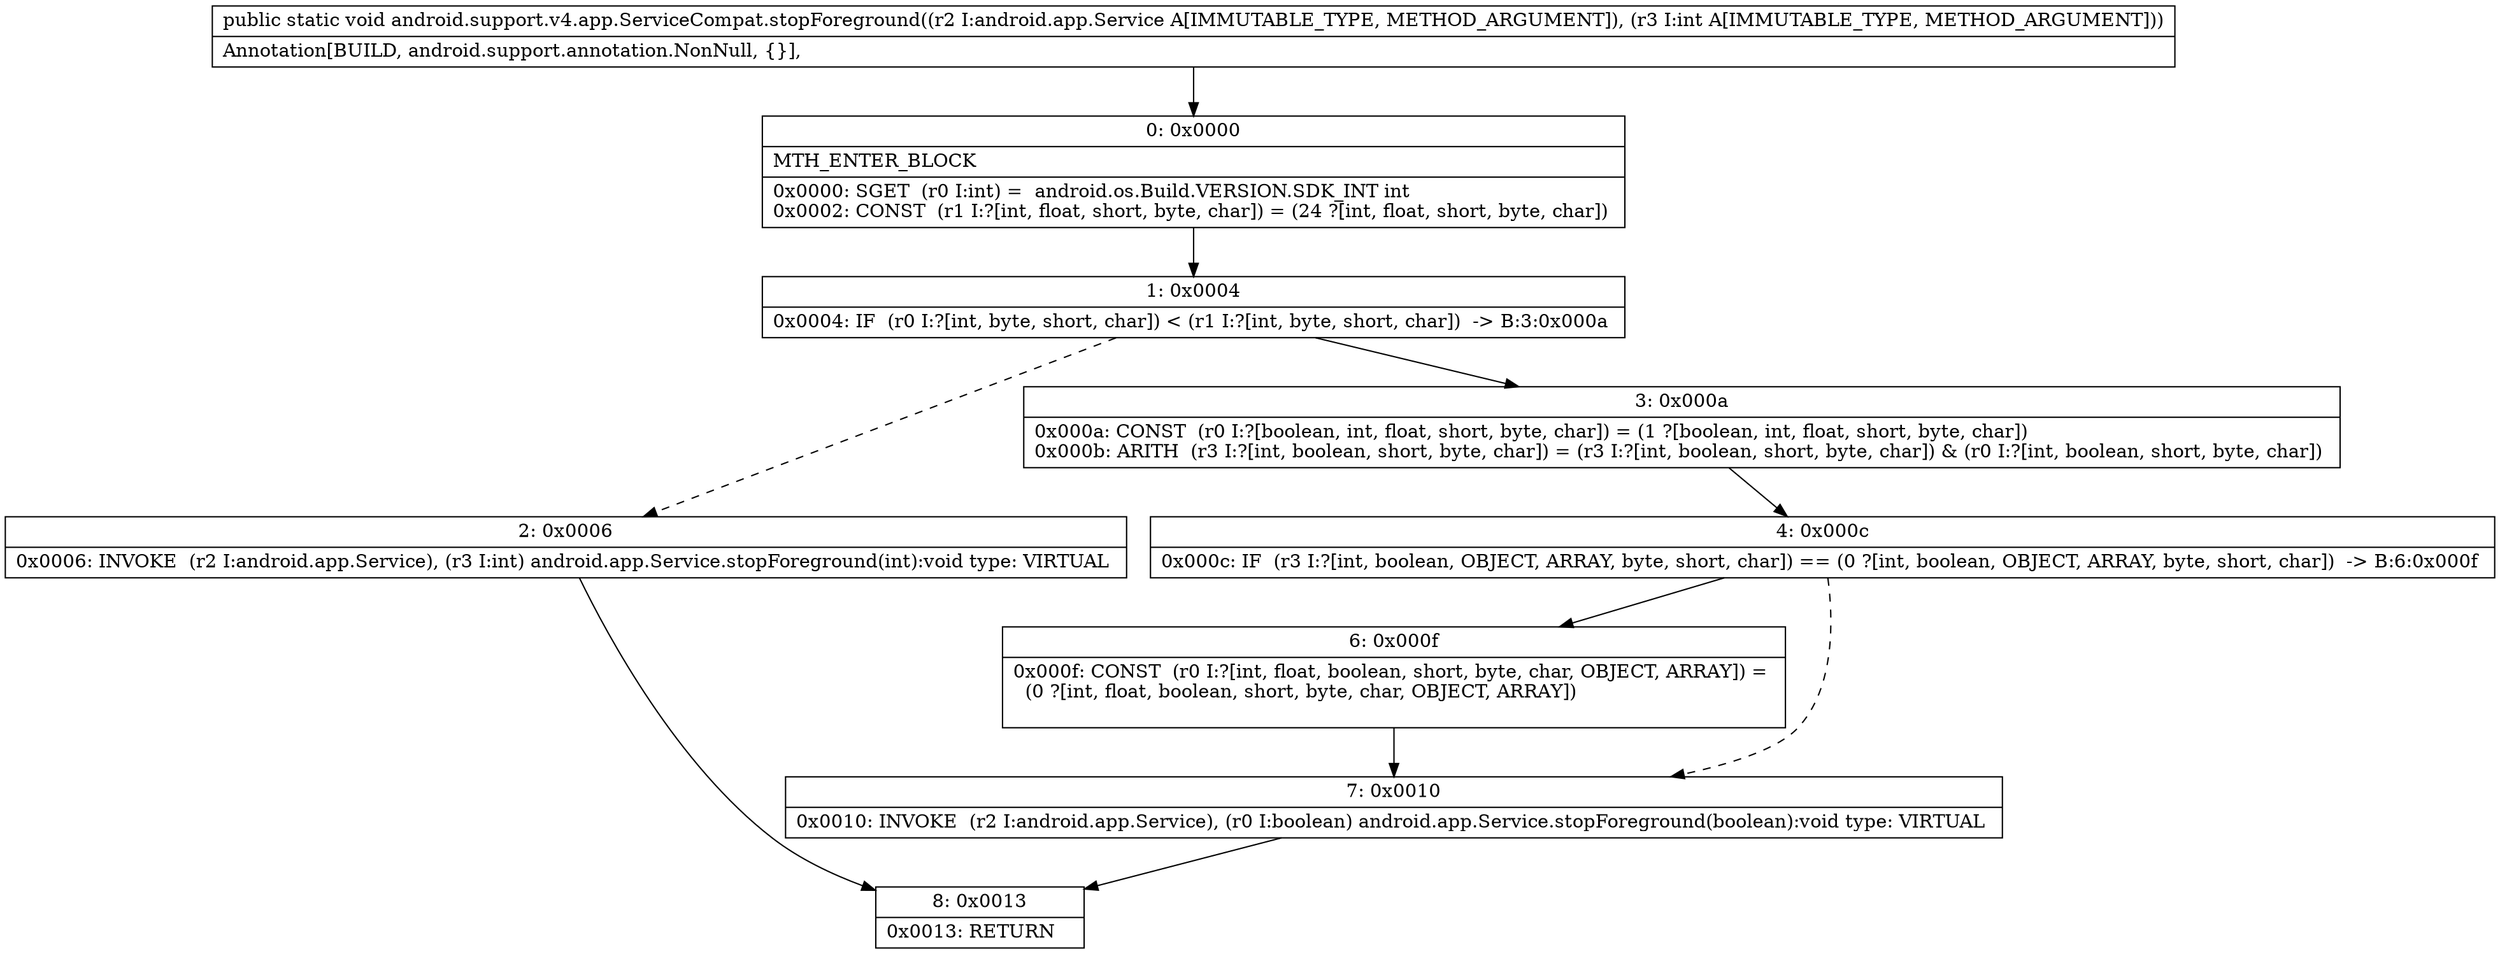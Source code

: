 digraph "CFG forandroid.support.v4.app.ServiceCompat.stopForeground(Landroid\/app\/Service;I)V" {
Node_0 [shape=record,label="{0\:\ 0x0000|MTH_ENTER_BLOCK\l|0x0000: SGET  (r0 I:int) =  android.os.Build.VERSION.SDK_INT int \l0x0002: CONST  (r1 I:?[int, float, short, byte, char]) = (24 ?[int, float, short, byte, char]) \l}"];
Node_1 [shape=record,label="{1\:\ 0x0004|0x0004: IF  (r0 I:?[int, byte, short, char]) \< (r1 I:?[int, byte, short, char])  \-\> B:3:0x000a \l}"];
Node_2 [shape=record,label="{2\:\ 0x0006|0x0006: INVOKE  (r2 I:android.app.Service), (r3 I:int) android.app.Service.stopForeground(int):void type: VIRTUAL \l}"];
Node_3 [shape=record,label="{3\:\ 0x000a|0x000a: CONST  (r0 I:?[boolean, int, float, short, byte, char]) = (1 ?[boolean, int, float, short, byte, char]) \l0x000b: ARITH  (r3 I:?[int, boolean, short, byte, char]) = (r3 I:?[int, boolean, short, byte, char]) & (r0 I:?[int, boolean, short, byte, char]) \l}"];
Node_4 [shape=record,label="{4\:\ 0x000c|0x000c: IF  (r3 I:?[int, boolean, OBJECT, ARRAY, byte, short, char]) == (0 ?[int, boolean, OBJECT, ARRAY, byte, short, char])  \-\> B:6:0x000f \l}"];
Node_6 [shape=record,label="{6\:\ 0x000f|0x000f: CONST  (r0 I:?[int, float, boolean, short, byte, char, OBJECT, ARRAY]) = \l  (0 ?[int, float, boolean, short, byte, char, OBJECT, ARRAY])\l \l}"];
Node_7 [shape=record,label="{7\:\ 0x0010|0x0010: INVOKE  (r2 I:android.app.Service), (r0 I:boolean) android.app.Service.stopForeground(boolean):void type: VIRTUAL \l}"];
Node_8 [shape=record,label="{8\:\ 0x0013|0x0013: RETURN   \l}"];
MethodNode[shape=record,label="{public static void android.support.v4.app.ServiceCompat.stopForeground((r2 I:android.app.Service A[IMMUTABLE_TYPE, METHOD_ARGUMENT]), (r3 I:int A[IMMUTABLE_TYPE, METHOD_ARGUMENT]))  | Annotation[BUILD, android.support.annotation.NonNull, \{\}], \l}"];
MethodNode -> Node_0;
Node_0 -> Node_1;
Node_1 -> Node_2[style=dashed];
Node_1 -> Node_3;
Node_2 -> Node_8;
Node_3 -> Node_4;
Node_4 -> Node_6;
Node_4 -> Node_7[style=dashed];
Node_6 -> Node_7;
Node_7 -> Node_8;
}

